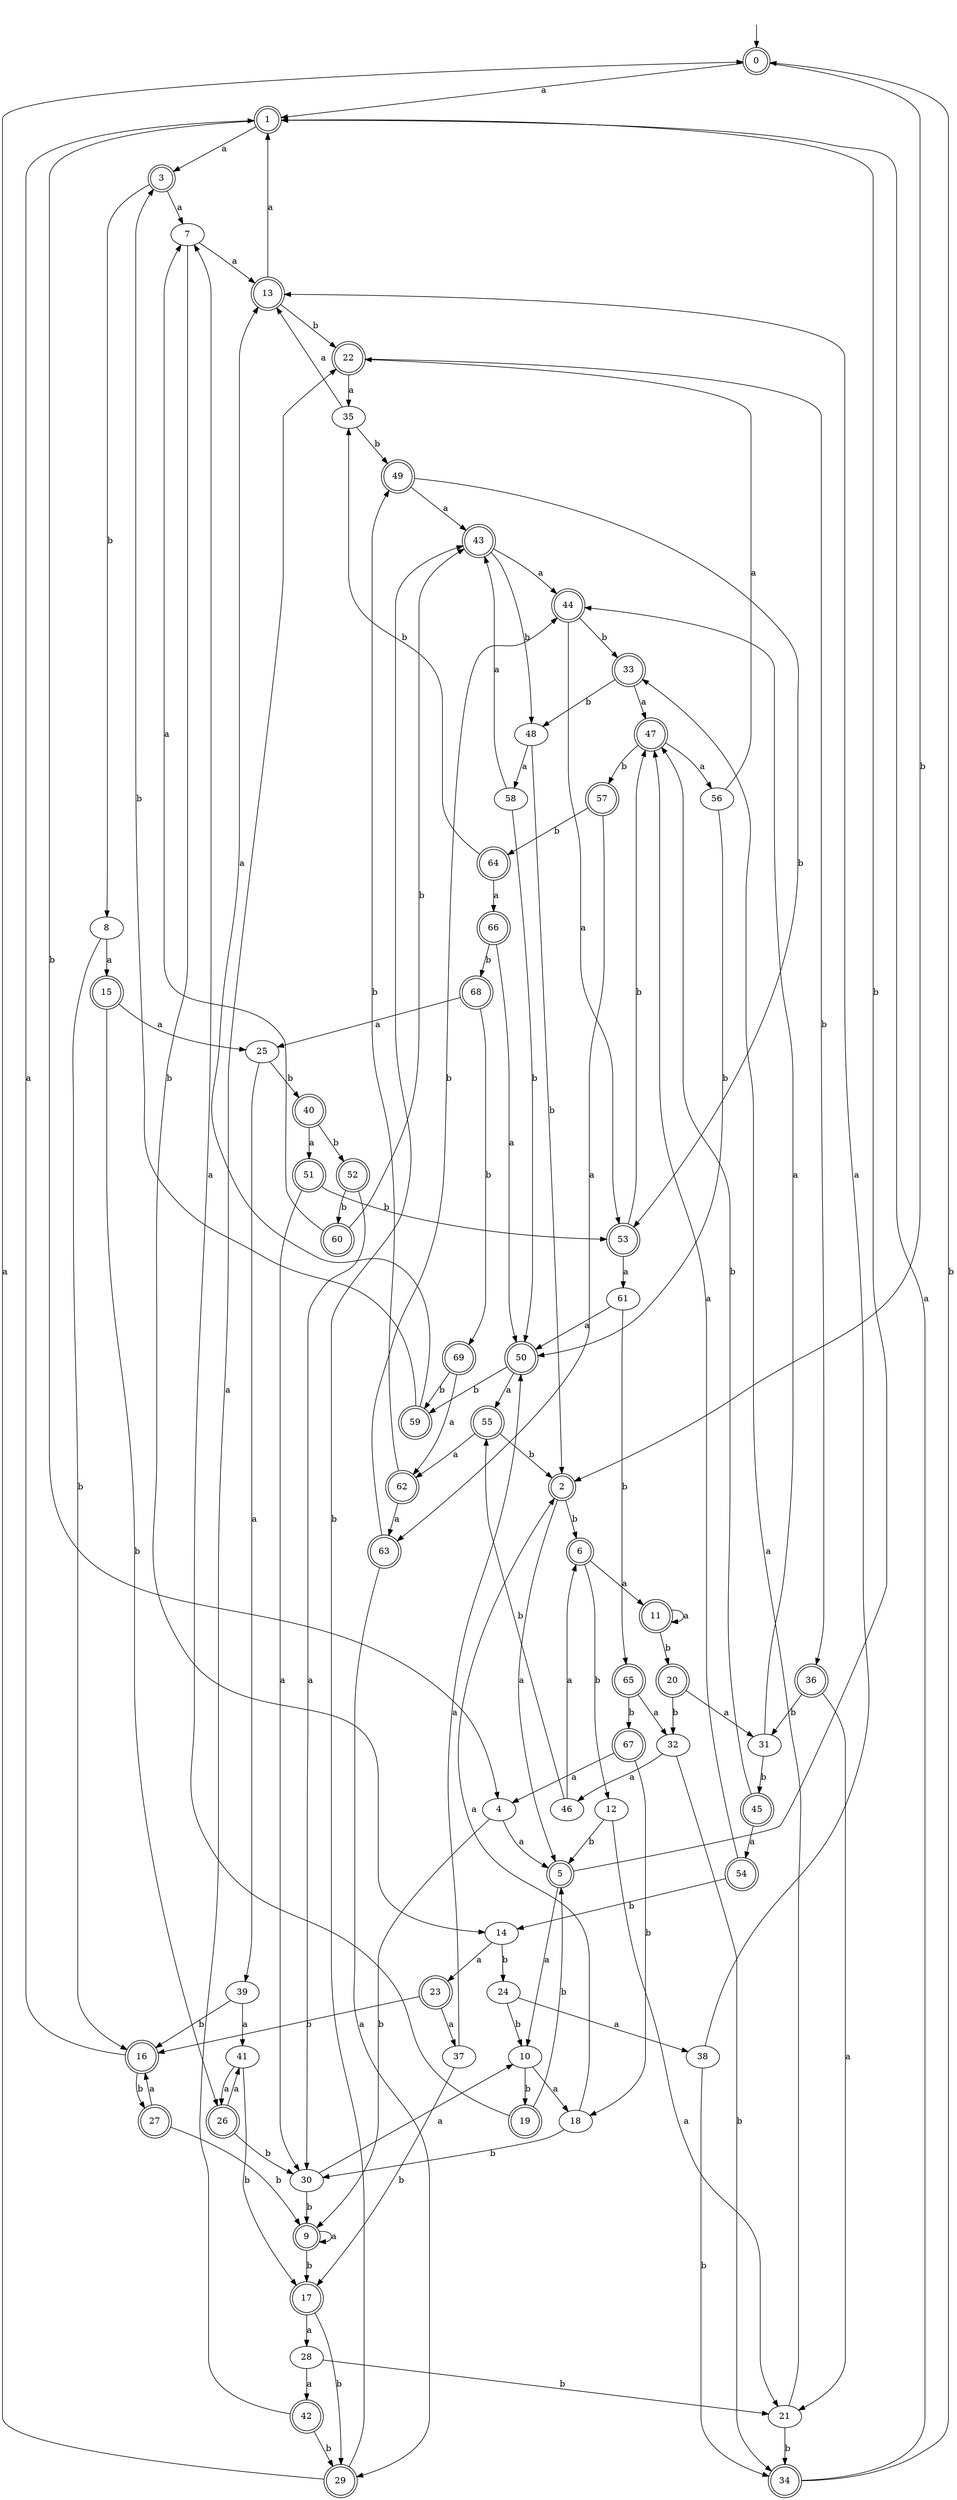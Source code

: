 digraph RandomDFA {
  __start0 [label="", shape=none];
  __start0 -> 0 [label=""];
  0 [shape=circle] [shape=doublecircle]
  0 -> 1 [label="a"]
  0 -> 2 [label="b"]
  1 [shape=doublecircle]
  1 -> 3 [label="a"]
  1 -> 4 [label="b"]
  2 [shape=doublecircle]
  2 -> 5 [label="a"]
  2 -> 6 [label="b"]
  3 [shape=doublecircle]
  3 -> 7 [label="a"]
  3 -> 8 [label="b"]
  4
  4 -> 5 [label="a"]
  4 -> 9 [label="b"]
  5 [shape=doublecircle]
  5 -> 10 [label="a"]
  5 -> 1 [label="b"]
  6 [shape=doublecircle]
  6 -> 11 [label="a"]
  6 -> 12 [label="b"]
  7
  7 -> 13 [label="a"]
  7 -> 14 [label="b"]
  8
  8 -> 15 [label="a"]
  8 -> 16 [label="b"]
  9 [shape=doublecircle]
  9 -> 9 [label="a"]
  9 -> 17 [label="b"]
  10
  10 -> 18 [label="a"]
  10 -> 19 [label="b"]
  11 [shape=doublecircle]
  11 -> 11 [label="a"]
  11 -> 20 [label="b"]
  12
  12 -> 21 [label="a"]
  12 -> 5 [label="b"]
  13 [shape=doublecircle]
  13 -> 1 [label="a"]
  13 -> 22 [label="b"]
  14
  14 -> 23 [label="a"]
  14 -> 24 [label="b"]
  15 [shape=doublecircle]
  15 -> 25 [label="a"]
  15 -> 26 [label="b"]
  16 [shape=doublecircle]
  16 -> 1 [label="a"]
  16 -> 27 [label="b"]
  17 [shape=doublecircle]
  17 -> 28 [label="a"]
  17 -> 29 [label="b"]
  18
  18 -> 2 [label="a"]
  18 -> 30 [label="b"]
  19 [shape=doublecircle]
  19 -> 7 [label="a"]
  19 -> 5 [label="b"]
  20 [shape=doublecircle]
  20 -> 31 [label="a"]
  20 -> 32 [label="b"]
  21
  21 -> 33 [label="a"]
  21 -> 34 [label="b"]
  22 [shape=doublecircle]
  22 -> 35 [label="a"]
  22 -> 36 [label="b"]
  23 [shape=doublecircle]
  23 -> 37 [label="a"]
  23 -> 16 [label="b"]
  24
  24 -> 38 [label="a"]
  24 -> 10 [label="b"]
  25
  25 -> 39 [label="a"]
  25 -> 40 [label="b"]
  26 [shape=doublecircle]
  26 -> 41 [label="a"]
  26 -> 30 [label="b"]
  27 [shape=doublecircle]
  27 -> 16 [label="a"]
  27 -> 9 [label="b"]
  28
  28 -> 42 [label="a"]
  28 -> 21 [label="b"]
  29 [shape=doublecircle]
  29 -> 0 [label="a"]
  29 -> 43 [label="b"]
  30
  30 -> 10 [label="a"]
  30 -> 9 [label="b"]
  31
  31 -> 44 [label="a"]
  31 -> 45 [label="b"]
  32
  32 -> 46 [label="a"]
  32 -> 34 [label="b"]
  33 [shape=doublecircle]
  33 -> 47 [label="a"]
  33 -> 48 [label="b"]
  34 [shape=doublecircle]
  34 -> 1 [label="a"]
  34 -> 0 [label="b"]
  35
  35 -> 13 [label="a"]
  35 -> 49 [label="b"]
  36 [shape=doublecircle]
  36 -> 21 [label="a"]
  36 -> 31 [label="b"]
  37
  37 -> 50 [label="a"]
  37 -> 17 [label="b"]
  38
  38 -> 13 [label="a"]
  38 -> 34 [label="b"]
  39
  39 -> 41 [label="a"]
  39 -> 16 [label="b"]
  40 [shape=doublecircle]
  40 -> 51 [label="a"]
  40 -> 52 [label="b"]
  41
  41 -> 26 [label="a"]
  41 -> 17 [label="b"]
  42 [shape=doublecircle]
  42 -> 22 [label="a"]
  42 -> 29 [label="b"]
  43 [shape=doublecircle]
  43 -> 44 [label="a"]
  43 -> 48 [label="b"]
  44 [shape=doublecircle]
  44 -> 53 [label="a"]
  44 -> 33 [label="b"]
  45 [shape=doublecircle]
  45 -> 54 [label="a"]
  45 -> 47 [label="b"]
  46
  46 -> 6 [label="a"]
  46 -> 55 [label="b"]
  47 [shape=doublecircle]
  47 -> 56 [label="a"]
  47 -> 57 [label="b"]
  48
  48 -> 58 [label="a"]
  48 -> 2 [label="b"]
  49 [shape=doublecircle]
  49 -> 43 [label="a"]
  49 -> 53 [label="b"]
  50 [shape=doublecircle]
  50 -> 55 [label="a"]
  50 -> 59 [label="b"]
  51 [shape=doublecircle]
  51 -> 30 [label="a"]
  51 -> 53 [label="b"]
  52 [shape=doublecircle]
  52 -> 30 [label="a"]
  52 -> 60 [label="b"]
  53 [shape=doublecircle]
  53 -> 61 [label="a"]
  53 -> 47 [label="b"]
  54 [shape=doublecircle]
  54 -> 47 [label="a"]
  54 -> 14 [label="b"]
  55 [shape=doublecircle]
  55 -> 62 [label="a"]
  55 -> 2 [label="b"]
  56
  56 -> 22 [label="a"]
  56 -> 50 [label="b"]
  57 [shape=doublecircle]
  57 -> 63 [label="a"]
  57 -> 64 [label="b"]
  58
  58 -> 43 [label="a"]
  58 -> 50 [label="b"]
  59 [shape=doublecircle]
  59 -> 13 [label="a"]
  59 -> 3 [label="b"]
  60 [shape=doublecircle]
  60 -> 7 [label="a"]
  60 -> 43 [label="b"]
  61
  61 -> 50 [label="a"]
  61 -> 65 [label="b"]
  62 [shape=doublecircle]
  62 -> 63 [label="a"]
  62 -> 49 [label="b"]
  63 [shape=doublecircle]
  63 -> 29 [label="a"]
  63 -> 44 [label="b"]
  64 [shape=doublecircle]
  64 -> 66 [label="a"]
  64 -> 35 [label="b"]
  65 [shape=doublecircle]
  65 -> 32 [label="a"]
  65 -> 67 [label="b"]
  66 [shape=doublecircle]
  66 -> 50 [label="a"]
  66 -> 68 [label="b"]
  67 [shape=doublecircle]
  67 -> 4 [label="a"]
  67 -> 18 [label="b"]
  68 [shape=doublecircle]
  68 -> 25 [label="a"]
  68 -> 69 [label="b"]
  69 [shape=doublecircle]
  69 -> 62 [label="a"]
  69 -> 59 [label="b"]
}
